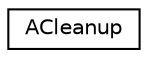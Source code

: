 digraph "Graphical Class Hierarchy"
{
 // LATEX_PDF_SIZE
  edge [fontname="Helvetica",fontsize="10",labelfontname="Helvetica",labelfontsize="10"];
  node [fontname="Helvetica",fontsize="10",shape=record];
  rankdir="LR";
  Node0 [label="ACleanup",height=0.2,width=0.4,color="black", fillcolor="white", style="filled",URL="$classACleanup.html",tooltip="Cleanup helper."];
}
